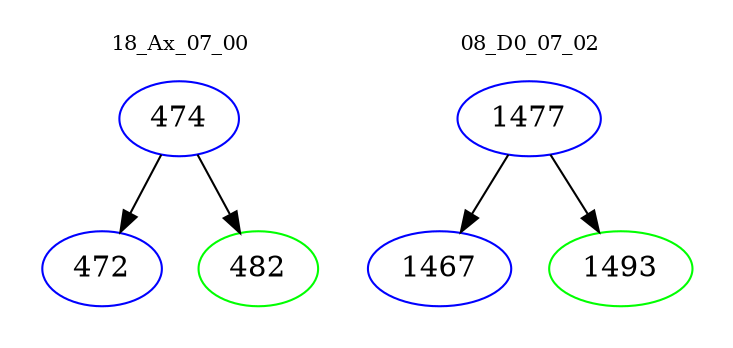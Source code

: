 digraph{
subgraph cluster_0 {
color = white
label = "18_Ax_07_00";
fontsize=10;
T0_474 [label="474", color="blue"]
T0_474 -> T0_472 [color="black"]
T0_472 [label="472", color="blue"]
T0_474 -> T0_482 [color="black"]
T0_482 [label="482", color="green"]
}
subgraph cluster_1 {
color = white
label = "08_D0_07_02";
fontsize=10;
T1_1477 [label="1477", color="blue"]
T1_1477 -> T1_1467 [color="black"]
T1_1467 [label="1467", color="blue"]
T1_1477 -> T1_1493 [color="black"]
T1_1493 [label="1493", color="green"]
}
}
